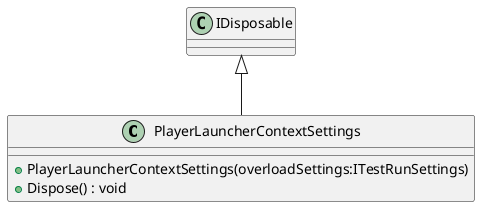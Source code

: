 @startuml
class PlayerLauncherContextSettings {
    + PlayerLauncherContextSettings(overloadSettings:ITestRunSettings)
    + Dispose() : void
}
IDisposable <|-- PlayerLauncherContextSettings
@enduml
